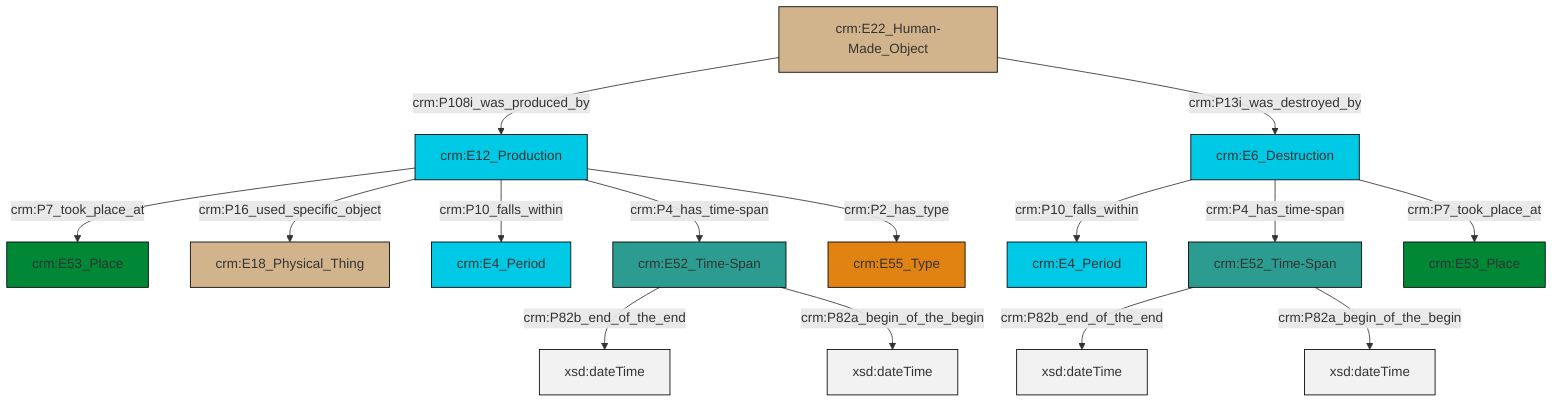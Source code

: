 graph TD
classDef Literal fill:#f2f2f2,stroke:#000000;
classDef CRM_Entity fill:#FFFFFF,stroke:#000000;
classDef Temporal_Entity fill:#00C9E6, stroke:#000000;
classDef Type fill:#E18312, stroke:#000000;
classDef Time-Span fill:#2C9C91, stroke:#000000;
classDef Appellation fill:#FFEB7F, stroke:#000000;
classDef Place fill:#008836, stroke:#000000;
classDef Persistent_Item fill:#B266B2, stroke:#000000;
classDef Conceptual_Object fill:#FFD700, stroke:#000000;
classDef Physical_Thing fill:#D2B48C, stroke:#000000;
classDef Actor fill:#f58aad, stroke:#000000;
classDef PC_Classes fill:#4ce600, stroke:#000000;
classDef Multi fill:#cccccc,stroke:#000000;

0["crm:E12_Production"]:::Temporal_Entity -->|crm:P7_took_place_at| 1["crm:E53_Place"]:::Place
0["crm:E12_Production"]:::Temporal_Entity -->|crm:P16_used_specific_object| 6["crm:E18_Physical_Thing"]:::Physical_Thing
0["crm:E12_Production"]:::Temporal_Entity -->|crm:P10_falls_within| 4["crm:E4_Period"]:::Temporal_Entity
11["crm:E6_Destruction"]:::Temporal_Entity -->|crm:P10_falls_within| 2["crm:E4_Period"]:::Temporal_Entity
0["crm:E12_Production"]:::Temporal_Entity -->|crm:P4_has_time-span| 15["crm:E52_Time-Span"]:::Time-Span
9["crm:E22_Human-Made_Object"]:::Physical_Thing -->|crm:P108i_was_produced_by| 0["crm:E12_Production"]:::Temporal_Entity
11["crm:E6_Destruction"]:::Temporal_Entity -->|crm:P4_has_time-span| 7["crm:E52_Time-Span"]:::Time-Span
9["crm:E22_Human-Made_Object"]:::Physical_Thing -->|crm:P13i_was_destroyed_by| 11["crm:E6_Destruction"]:::Temporal_Entity
15["crm:E52_Time-Span"]:::Time-Span -->|crm:P82b_end_of_the_end| 20[xsd:dateTime]:::Literal
7["crm:E52_Time-Span"]:::Time-Span -->|crm:P82b_end_of_the_end| 21[xsd:dateTime]:::Literal
11["crm:E6_Destruction"]:::Temporal_Entity -->|crm:P7_took_place_at| 13["crm:E53_Place"]:::Place
7["crm:E52_Time-Span"]:::Time-Span -->|crm:P82a_begin_of_the_begin| 22[xsd:dateTime]:::Literal
0["crm:E12_Production"]:::Temporal_Entity -->|crm:P2_has_type| 23["crm:E55_Type"]:::Type
15["crm:E52_Time-Span"]:::Time-Span -->|crm:P82a_begin_of_the_begin| 25[xsd:dateTime]:::Literal